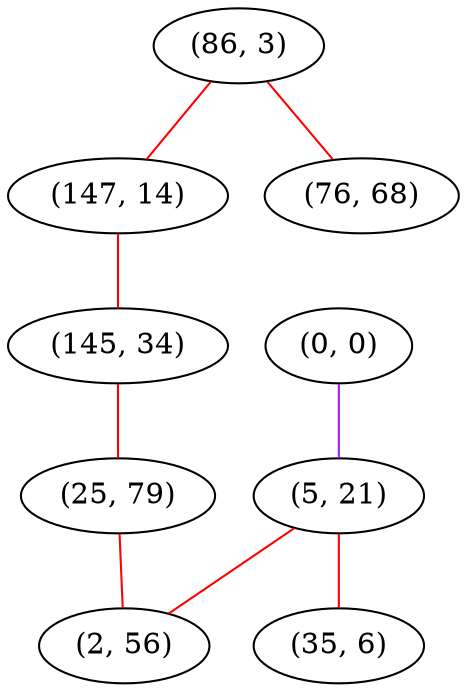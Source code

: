graph "" {
"(86, 3)";
"(0, 0)";
"(147, 14)";
"(145, 34)";
"(76, 68)";
"(5, 21)";
"(35, 6)";
"(25, 79)";
"(2, 56)";
"(86, 3)" -- "(76, 68)"  [color=red, key=0, weight=1];
"(86, 3)" -- "(147, 14)"  [color=red, key=0, weight=1];
"(0, 0)" -- "(5, 21)"  [color=purple, key=0, weight=4];
"(147, 14)" -- "(145, 34)"  [color=red, key=0, weight=1];
"(145, 34)" -- "(25, 79)"  [color=red, key=0, weight=1];
"(5, 21)" -- "(2, 56)"  [color=red, key=0, weight=1];
"(5, 21)" -- "(35, 6)"  [color=red, key=0, weight=1];
"(25, 79)" -- "(2, 56)"  [color=red, key=0, weight=1];
}
